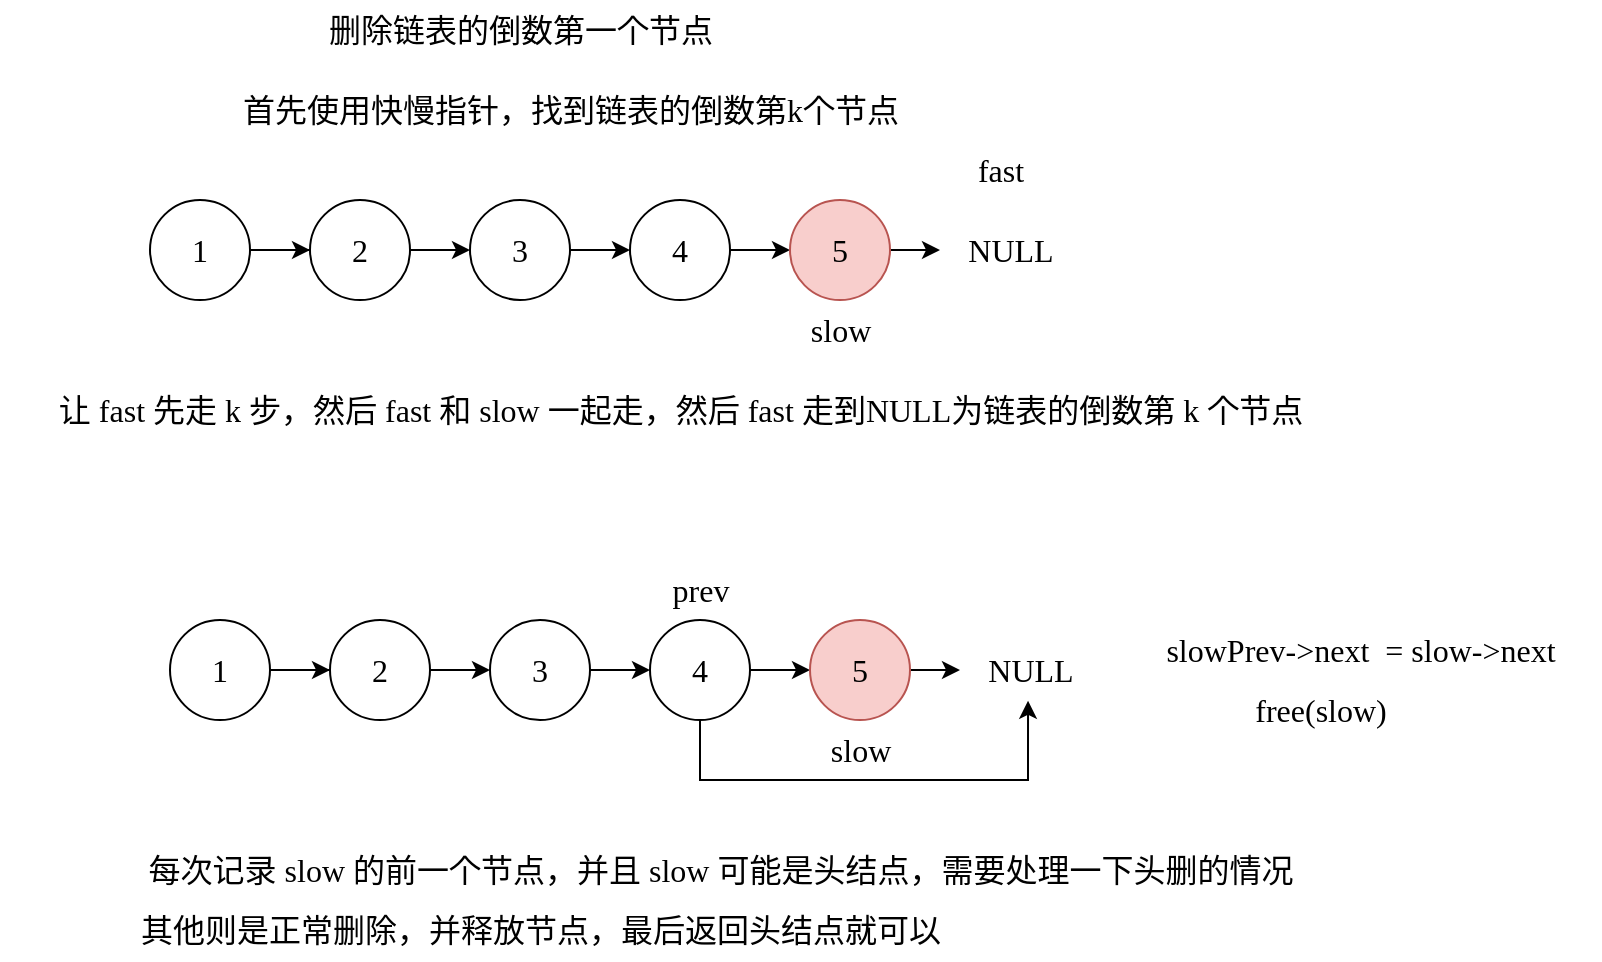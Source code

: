 <mxfile version="20.2.3" type="device"><diagram id="xLzO7ThVH8OyBQsEG_XQ" name="第 1 页"><mxGraphModel dx="1038" dy="649" grid="1" gridSize="10" guides="1" tooltips="1" connect="1" arrows="1" fold="1" page="1" pageScale="1" pageWidth="1900" pageHeight="5000" math="0" shadow="0"><root><mxCell id="0"/><mxCell id="1" parent="0"/><mxCell id="eq3cVS5YkTcyLIKt5QHy-5" value="" style="edgeStyle=orthogonalEdgeStyle;rounded=0;orthogonalLoop=1;jettySize=auto;html=1;fontFamily=Comic Sans MS;fontSize=16;" edge="1" parent="1" source="eq3cVS5YkTcyLIKt5QHy-1" target="eq3cVS5YkTcyLIKt5QHy-3"><mxGeometry relative="1" as="geometry"/></mxCell><mxCell id="eq3cVS5YkTcyLIKt5QHy-7" style="edgeStyle=orthogonalEdgeStyle;rounded=0;orthogonalLoop=1;jettySize=auto;html=1;fontFamily=Comic Sans MS;fontSize=16;" edge="1" parent="1" source="eq3cVS5YkTcyLIKt5QHy-1"><mxGeometry relative="1" as="geometry"><mxPoint x="325" y="305" as="targetPoint"/></mxGeometry></mxCell><mxCell id="eq3cVS5YkTcyLIKt5QHy-1" value="1" style="ellipse;whiteSpace=wrap;html=1;aspect=fixed;fontSize=16;fontFamily=Comic Sans MS;" vertex="1" parent="1"><mxGeometry x="245" y="280" width="50" height="50" as="geometry"/></mxCell><mxCell id="eq3cVS5YkTcyLIKt5QHy-2" value="2" style="ellipse;whiteSpace=wrap;html=1;aspect=fixed;fontSize=16;fontFamily=Comic Sans MS;" vertex="1" parent="1"><mxGeometry x="325" y="280" width="50" height="50" as="geometry"/></mxCell><mxCell id="eq3cVS5YkTcyLIKt5QHy-6" value="" style="edgeStyle=orthogonalEdgeStyle;rounded=0;orthogonalLoop=1;jettySize=auto;html=1;fontFamily=Comic Sans MS;fontSize=16;" edge="1" parent="1" source="eq3cVS5YkTcyLIKt5QHy-3" target="eq3cVS5YkTcyLIKt5QHy-4"><mxGeometry relative="1" as="geometry"/></mxCell><mxCell id="eq3cVS5YkTcyLIKt5QHy-3" value="3" style="ellipse;whiteSpace=wrap;html=1;aspect=fixed;fontSize=16;fontFamily=Comic Sans MS;" vertex="1" parent="1"><mxGeometry x="405" y="280" width="50" height="50" as="geometry"/></mxCell><mxCell id="eq3cVS5YkTcyLIKt5QHy-9" value="" style="edgeStyle=orthogonalEdgeStyle;rounded=0;orthogonalLoop=1;jettySize=auto;html=1;fontFamily=Comic Sans MS;fontSize=16;" edge="1" parent="1" source="eq3cVS5YkTcyLIKt5QHy-4" target="eq3cVS5YkTcyLIKt5QHy-8"><mxGeometry relative="1" as="geometry"/></mxCell><mxCell id="eq3cVS5YkTcyLIKt5QHy-4" value="4" style="ellipse;whiteSpace=wrap;html=1;aspect=fixed;fontSize=16;fontFamily=Comic Sans MS;" vertex="1" parent="1"><mxGeometry x="485" y="280" width="50" height="50" as="geometry"/></mxCell><mxCell id="eq3cVS5YkTcyLIKt5QHy-31" value="" style="edgeStyle=orthogonalEdgeStyle;rounded=0;orthogonalLoop=1;jettySize=auto;html=1;fontFamily=Comic Sans MS;fontSize=16;" edge="1" parent="1" source="eq3cVS5YkTcyLIKt5QHy-8" target="eq3cVS5YkTcyLIKt5QHy-30"><mxGeometry relative="1" as="geometry"/></mxCell><mxCell id="eq3cVS5YkTcyLIKt5QHy-8" value="5" style="ellipse;whiteSpace=wrap;html=1;aspect=fixed;fontSize=16;fontFamily=Comic Sans MS;fillColor=#f8cecc;strokeColor=#b85450;" vertex="1" parent="1"><mxGeometry x="565" y="280" width="50" height="50" as="geometry"/></mxCell><mxCell id="eq3cVS5YkTcyLIKt5QHy-10" value="删除链表的倒数第一个节点" style="text;html=1;align=center;verticalAlign=middle;resizable=0;points=[];autosize=1;strokeColor=none;fillColor=none;fontSize=16;fontFamily=Comic Sans MS;" vertex="1" parent="1"><mxGeometry x="320" y="180" width="220" height="30" as="geometry"/></mxCell><mxCell id="eq3cVS5YkTcyLIKt5QHy-11" value="首先使用快慢指针，找到链表的倒数第k个节点" style="text;html=1;align=center;verticalAlign=middle;resizable=0;points=[];autosize=1;strokeColor=none;fillColor=none;fontSize=16;fontFamily=Comic Sans MS;" vertex="1" parent="1"><mxGeometry x="280" y="220" width="350" height="30" as="geometry"/></mxCell><mxCell id="eq3cVS5YkTcyLIKt5QHy-24" value="fast" style="text;html=1;align=center;verticalAlign=middle;resizable=0;points=[];autosize=1;strokeColor=none;fillColor=none;fontSize=16;fontFamily=Comic Sans MS;" vertex="1" parent="1"><mxGeometry x="640" y="250" width="60" height="30" as="geometry"/></mxCell><mxCell id="eq3cVS5YkTcyLIKt5QHy-25" value="slow" style="text;html=1;align=center;verticalAlign=middle;resizable=0;points=[];autosize=1;strokeColor=none;fillColor=none;fontSize=16;fontFamily=Comic Sans MS;" vertex="1" parent="1"><mxGeometry x="560" y="330" width="60" height="30" as="geometry"/></mxCell><mxCell id="eq3cVS5YkTcyLIKt5QHy-28" value="让 fast 先走 k 步，然后 fast 和 slow 一起走，然后 fast 走到NULL为链表的倒数第 k 个节点" style="text;html=1;align=center;verticalAlign=middle;resizable=0;points=[];autosize=1;strokeColor=none;fillColor=none;fontSize=16;fontFamily=Comic Sans MS;" vertex="1" parent="1"><mxGeometry x="170" y="370" width="680" height="30" as="geometry"/></mxCell><mxCell id="eq3cVS5YkTcyLIKt5QHy-30" value="NULL" style="text;html=1;align=center;verticalAlign=middle;resizable=0;points=[];autosize=1;strokeColor=none;fillColor=none;fontSize=16;fontFamily=Comic Sans MS;" vertex="1" parent="1"><mxGeometry x="640" y="290" width="70" height="30" as="geometry"/></mxCell><mxCell id="eq3cVS5YkTcyLIKt5QHy-32" value="" style="edgeStyle=orthogonalEdgeStyle;rounded=0;orthogonalLoop=1;jettySize=auto;html=1;fontFamily=Comic Sans MS;fontSize=16;" edge="1" parent="1" source="eq3cVS5YkTcyLIKt5QHy-34" target="eq3cVS5YkTcyLIKt5QHy-37"><mxGeometry relative="1" as="geometry"/></mxCell><mxCell id="eq3cVS5YkTcyLIKt5QHy-33" style="edgeStyle=orthogonalEdgeStyle;rounded=0;orthogonalLoop=1;jettySize=auto;html=1;fontFamily=Comic Sans MS;fontSize=16;" edge="1" parent="1" source="eq3cVS5YkTcyLIKt5QHy-34"><mxGeometry relative="1" as="geometry"><mxPoint x="335" y="515" as="targetPoint"/></mxGeometry></mxCell><mxCell id="eq3cVS5YkTcyLIKt5QHy-34" value="1" style="ellipse;whiteSpace=wrap;html=1;aspect=fixed;fontSize=16;fontFamily=Comic Sans MS;" vertex="1" parent="1"><mxGeometry x="255" y="490" width="50" height="50" as="geometry"/></mxCell><mxCell id="eq3cVS5YkTcyLIKt5QHy-35" value="2" style="ellipse;whiteSpace=wrap;html=1;aspect=fixed;fontSize=16;fontFamily=Comic Sans MS;" vertex="1" parent="1"><mxGeometry x="335" y="490" width="50" height="50" as="geometry"/></mxCell><mxCell id="eq3cVS5YkTcyLIKt5QHy-36" value="" style="edgeStyle=orthogonalEdgeStyle;rounded=0;orthogonalLoop=1;jettySize=auto;html=1;fontFamily=Comic Sans MS;fontSize=16;" edge="1" parent="1" source="eq3cVS5YkTcyLIKt5QHy-37" target="eq3cVS5YkTcyLIKt5QHy-39"><mxGeometry relative="1" as="geometry"/></mxCell><mxCell id="eq3cVS5YkTcyLIKt5QHy-37" value="3" style="ellipse;whiteSpace=wrap;html=1;aspect=fixed;fontSize=16;fontFamily=Comic Sans MS;" vertex="1" parent="1"><mxGeometry x="415" y="490" width="50" height="50" as="geometry"/></mxCell><mxCell id="eq3cVS5YkTcyLIKt5QHy-38" value="" style="edgeStyle=orthogonalEdgeStyle;rounded=0;orthogonalLoop=1;jettySize=auto;html=1;fontFamily=Comic Sans MS;fontSize=16;" edge="1" parent="1" source="eq3cVS5YkTcyLIKt5QHy-39" target="eq3cVS5YkTcyLIKt5QHy-41"><mxGeometry relative="1" as="geometry"/></mxCell><mxCell id="eq3cVS5YkTcyLIKt5QHy-45" style="edgeStyle=orthogonalEdgeStyle;rounded=0;orthogonalLoop=1;jettySize=auto;html=1;entryX=0.486;entryY=1.013;entryDx=0;entryDy=0;entryPerimeter=0;fontFamily=Comic Sans MS;fontSize=16;" edge="1" parent="1" source="eq3cVS5YkTcyLIKt5QHy-39" target="eq3cVS5YkTcyLIKt5QHy-43"><mxGeometry relative="1" as="geometry"><Array as="points"><mxPoint x="520" y="570"/><mxPoint x="684" y="570"/></Array></mxGeometry></mxCell><mxCell id="eq3cVS5YkTcyLIKt5QHy-39" value="4" style="ellipse;whiteSpace=wrap;html=1;aspect=fixed;fontSize=16;fontFamily=Comic Sans MS;" vertex="1" parent="1"><mxGeometry x="495" y="490" width="50" height="50" as="geometry"/></mxCell><mxCell id="eq3cVS5YkTcyLIKt5QHy-40" value="" style="edgeStyle=orthogonalEdgeStyle;rounded=0;orthogonalLoop=1;jettySize=auto;html=1;fontFamily=Comic Sans MS;fontSize=16;" edge="1" parent="1" source="eq3cVS5YkTcyLIKt5QHy-41" target="eq3cVS5YkTcyLIKt5QHy-43"><mxGeometry relative="1" as="geometry"/></mxCell><mxCell id="eq3cVS5YkTcyLIKt5QHy-41" value="5" style="ellipse;whiteSpace=wrap;html=1;aspect=fixed;fontSize=16;fontFamily=Comic Sans MS;fillColor=#f8cecc;strokeColor=#b85450;" vertex="1" parent="1"><mxGeometry x="575" y="490" width="50" height="50" as="geometry"/></mxCell><mxCell id="eq3cVS5YkTcyLIKt5QHy-42" value="slow" style="text;html=1;align=center;verticalAlign=middle;resizable=0;points=[];autosize=1;strokeColor=none;fillColor=none;fontSize=16;fontFamily=Comic Sans MS;" vertex="1" parent="1"><mxGeometry x="570" y="540" width="60" height="30" as="geometry"/></mxCell><mxCell id="eq3cVS5YkTcyLIKt5QHy-43" value="NULL" style="text;html=1;align=center;verticalAlign=middle;resizable=0;points=[];autosize=1;strokeColor=none;fillColor=none;fontSize=16;fontFamily=Comic Sans MS;" vertex="1" parent="1"><mxGeometry x="650" y="500" width="70" height="30" as="geometry"/></mxCell><mxCell id="eq3cVS5YkTcyLIKt5QHy-44" value="prev" style="text;html=1;align=center;verticalAlign=middle;resizable=0;points=[];autosize=1;strokeColor=none;fillColor=none;fontSize=16;fontFamily=Comic Sans MS;" vertex="1" parent="1"><mxGeometry x="490" y="460" width="60" height="30" as="geometry"/></mxCell><mxCell id="eq3cVS5YkTcyLIKt5QHy-46" value="slowPrev-&amp;gt;next&amp;nbsp; = slow-&amp;gt;next" style="text;html=1;align=center;verticalAlign=middle;resizable=0;points=[];autosize=1;strokeColor=none;fillColor=none;fontSize=16;fontFamily=Comic Sans MS;" vertex="1" parent="1"><mxGeometry x="730" y="490" width="240" height="30" as="geometry"/></mxCell><mxCell id="eq3cVS5YkTcyLIKt5QHy-47" value="free(slow)" style="text;html=1;align=center;verticalAlign=middle;resizable=0;points=[];autosize=1;strokeColor=none;fillColor=none;fontSize=16;fontFamily=Comic Sans MS;" vertex="1" parent="1"><mxGeometry x="780" y="520" width="100" height="30" as="geometry"/></mxCell><mxCell id="eq3cVS5YkTcyLIKt5QHy-48" value="每次记录 slow 的前一个节点，并且 slow 可能是头结点，需要处理一下头删的情况" style="text;html=1;align=center;verticalAlign=middle;resizable=0;points=[];autosize=1;strokeColor=none;fillColor=none;fontSize=16;fontFamily=Comic Sans MS;" vertex="1" parent="1"><mxGeometry x="230" y="600" width="600" height="30" as="geometry"/></mxCell><mxCell id="eq3cVS5YkTcyLIKt5QHy-49" value="其他则是正常删除，并释放节点，最后返回头结点就可以" style="text;html=1;align=center;verticalAlign=middle;resizable=0;points=[];autosize=1;strokeColor=none;fillColor=none;fontSize=16;fontFamily=Comic Sans MS;" vertex="1" parent="1"><mxGeometry x="230" y="630" width="420" height="30" as="geometry"/></mxCell></root></mxGraphModel></diagram></mxfile>
